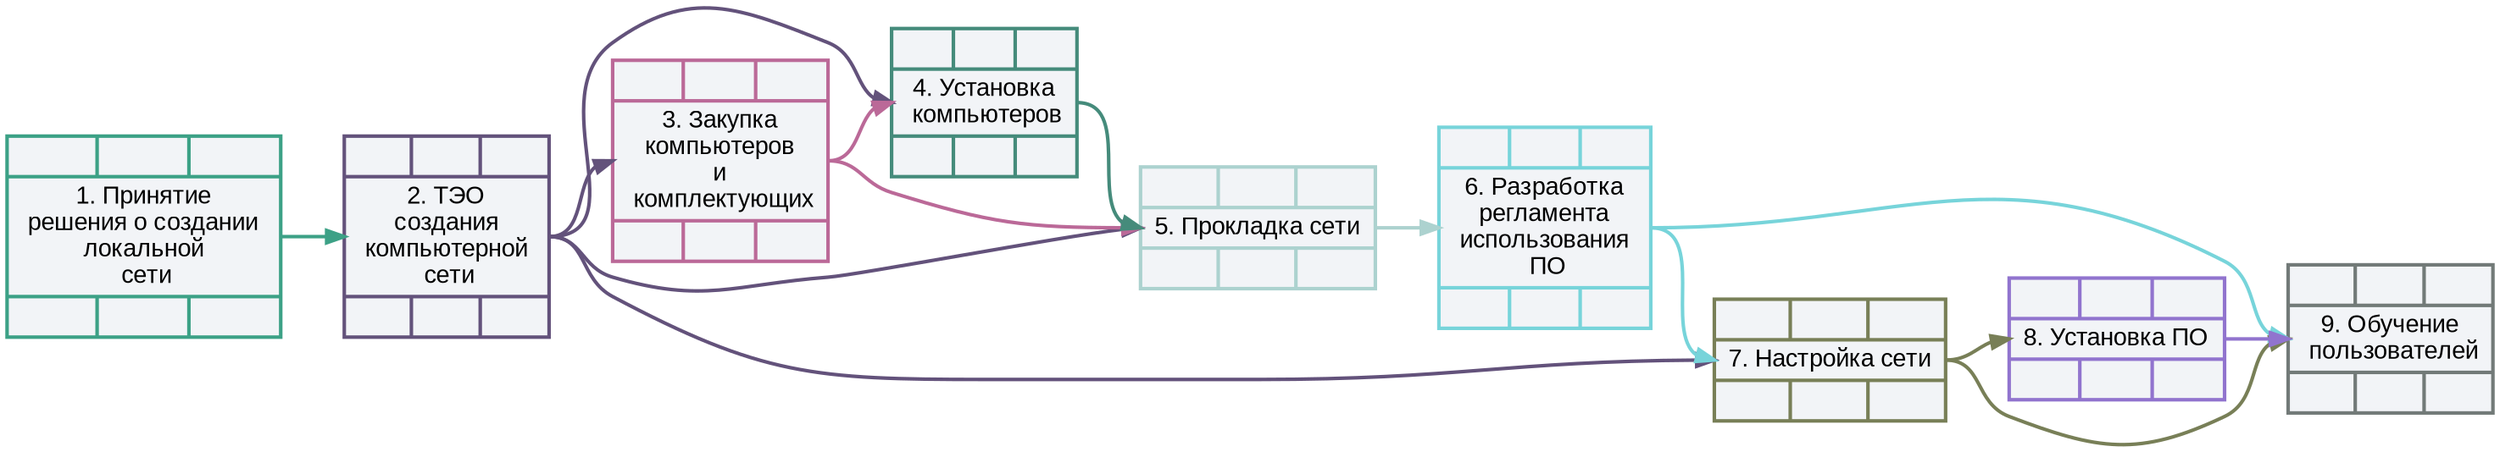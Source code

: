         digraph NetworkGraph01
        {
           //graph [charset = "utf8"]
           rankdir = LR
           layout = dot
           splines = spline
           node [style = "filled, bold", fillcolor = "#f2f4f7", fontname = "Arial"]
           edge [penwidth = 2]
           v1 [fontname = "Arial",color = "#3ca186", shape = record, label = "{  |  |  } |  <mI1> 1. Принятие\n решения  о  создании \n локальной \n сети  | { |  |  }"]
   v2 [fontname = "Arial",color = "#63527b", shape = record, label = "{  |  |  } |  <mI2> 2. ТЭО\n создания \n компьютерной \n сети  | { |  |  }"]
   v3 [fontname = "Arial",color = "#bb6998", shape = record, label = "{  |  |  } |  <mI3> 3. Закупка\n компьютеров \n и \n комплектующих  | { |  |  }"]
   v4 [fontname = "Arial",color = "#458b7b", shape = record, label = "{  |  |  } |  <mI4> 4. Установка\n компьютеров  | { |  |  }"]
   v5 [fontname = "Arial",color = "#acd2cf", shape = record, label = "{  |  |  } |  <mI5> 5. Прокладка сети | { |  |  }"]
   v6 [fontname = "Arial",color = "#77d4da", shape = record, label = "{  |  |  } |  <mI6> 6. Разработка\n регламента \n использования \n ПО  | { |  |  }"]
   v7 [fontname = "Arial",color = "#787f57", shape = record, label = "{  |  |  } |  <mI7> 7. Настройка сети | { |  |  }"]
   v8 [fontname = "Arial",color = "#9174ce", shape = record, label = "{  |  |  } |  <mI8> 8. Установка ПО | { |  |  }"]
   v9 [fontname = "Arial",color = "#727a78", shape = record, label = "{  |  |  } |  <mI9> 9. Обучение\n пользователей  | { |  |  }"]
   v1:<mI1> -> v2:<mI2> [color = "#3ca186"]
   v2:<mI2> -> v3:<mI3> [color = "#63527b"]
   v2:<mI2> -> v4:<mI4> [color = "#63527b"]
   v3:<mI3> -> v4:<mI4> [color = "#bb6998"]
   v3:<mI3> -> v5:<mI5> [color = "#bb6998"]
   v2:<mI2> -> v5:<mI5> [color = "#63527b"]
   v4:<mI4> -> v5:<mI5> [color = "#458b7b"]
   v5:<mI5> -> v6:<mI6> [color = "#acd2cf"]
   v6:<mI6> -> v7:<mI7> [color = "#77d4da"]
   v2:<mI2> -> v7:<mI7> [color = "#63527b"]
   v7:<mI7> -> v8:<mI8> [color = "#787f57"]
   v6:<mI6> -> v9:<mI9> [color = "#77d4da"]
   v7:<mI7> -> v9:<mI9> [color = "#787f57"]
   v8:<mI8> -> v9:<mI9> [color = "#9174ce"]

}